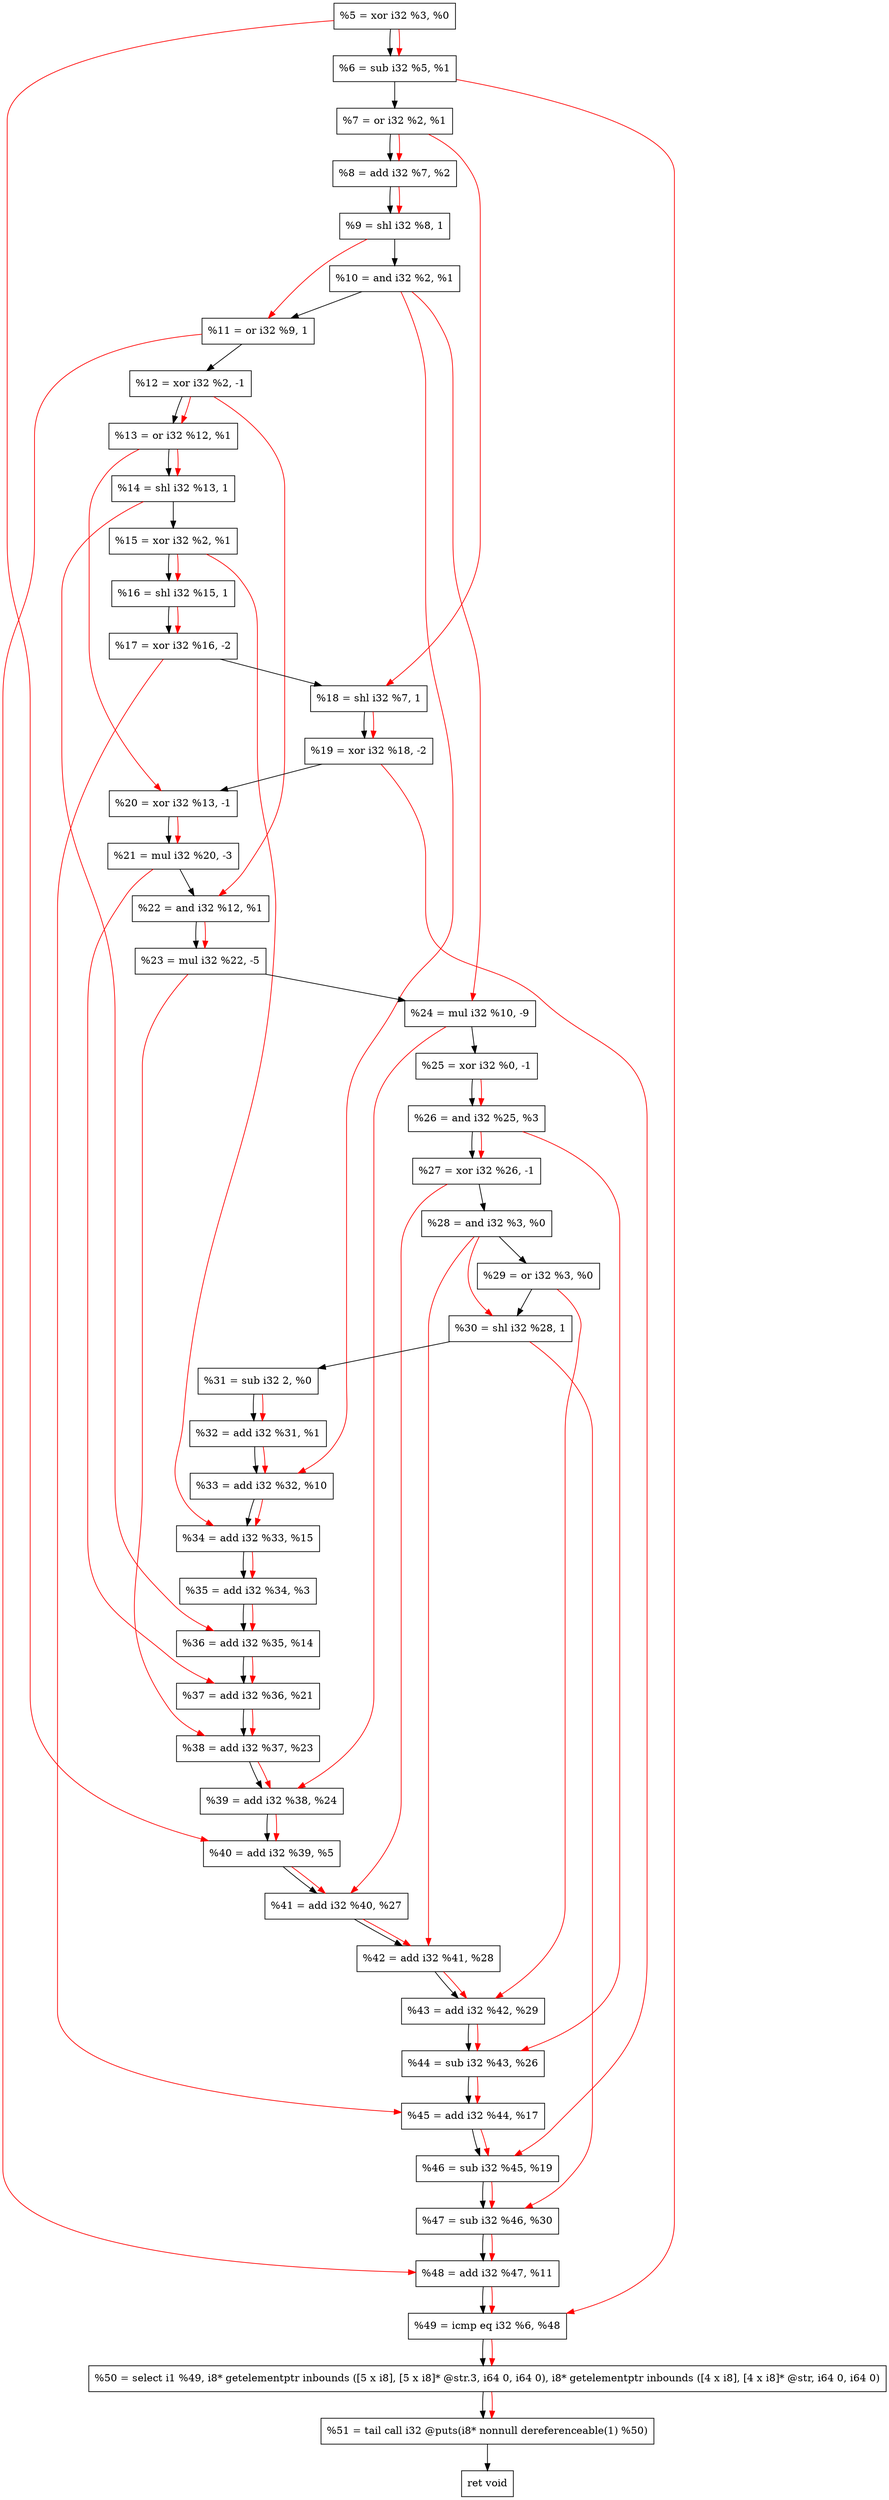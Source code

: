 digraph "DFG for'crackme' function" {
	Node0x2445710[shape=record, label="  %5 = xor i32 %3, %0"];
	Node0x2445780[shape=record, label="  %6 = sub i32 %5, %1"];
	Node0x24457f0[shape=record, label="  %7 = or i32 %2, %1"];
	Node0x2445860[shape=record, label="  %8 = add i32 %7, %2"];
	Node0x2445ee0[shape=record, label="  %9 = shl i32 %8, 1"];
	Node0x2445f50[shape=record, label="  %10 = and i32 %2, %1"];
	Node0x2445fc0[shape=record, label="  %11 = or i32 %9, 1"];
	Node0x2446060[shape=record, label="  %12 = xor i32 %2, -1"];
	Node0x24460d0[shape=record, label="  %13 = or i32 %12, %1"];
	Node0x2446140[shape=record, label="  %14 = shl i32 %13, 1"];
	Node0x24461b0[shape=record, label="  %15 = xor i32 %2, %1"];
	Node0x2446220[shape=record, label="  %16 = shl i32 %15, 1"];
	Node0x24462c0[shape=record, label="  %17 = xor i32 %16, -2"];
	Node0x2446330[shape=record, label="  %18 = shl i32 %7, 1"];
	Node0x24463a0[shape=record, label="  %19 = xor i32 %18, -2"];
	Node0x2446410[shape=record, label="  %20 = xor i32 %13, -1"];
	Node0x24464b0[shape=record, label="  %21 = mul i32 %20, -3"];
	Node0x2446520[shape=record, label="  %22 = and i32 %12, %1"];
	Node0x24465c0[shape=record, label="  %23 = mul i32 %22, -5"];
	Node0x2446660[shape=record, label="  %24 = mul i32 %10, -9"];
	Node0x24466d0[shape=record, label="  %25 = xor i32 %0, -1"];
	Node0x2446740[shape=record, label="  %26 = and i32 %25, %3"];
	Node0x24467b0[shape=record, label="  %27 = xor i32 %26, -1"];
	Node0x2446820[shape=record, label="  %28 = and i32 %3, %0"];
	Node0x2446890[shape=record, label="  %29 = or i32 %3, %0"];
	Node0x2446900[shape=record, label="  %30 = shl i32 %28, 1"];
	Node0x24469a0[shape=record, label="  %31 = sub i32 2, %0"];
	Node0x2446a10[shape=record, label="  %32 = add i32 %31, %1"];
	Node0x2446c90[shape=record, label="  %33 = add i32 %32, %10"];
	Node0x2446d00[shape=record, label="  %34 = add i32 %33, %15"];
	Node0x2446d70[shape=record, label="  %35 = add i32 %34, %3"];
	Node0x2446de0[shape=record, label="  %36 = add i32 %35, %14"];
	Node0x2446e50[shape=record, label="  %37 = add i32 %36, %21"];
	Node0x2446ec0[shape=record, label="  %38 = add i32 %37, %23"];
	Node0x2446f30[shape=record, label="  %39 = add i32 %38, %24"];
	Node0x2446fa0[shape=record, label="  %40 = add i32 %39, %5"];
	Node0x2447010[shape=record, label="  %41 = add i32 %40, %27"];
	Node0x2447080[shape=record, label="  %42 = add i32 %41, %28"];
	Node0x24470f0[shape=record, label="  %43 = add i32 %42, %29"];
	Node0x2447160[shape=record, label="  %44 = sub i32 %43, %26"];
	Node0x24471d0[shape=record, label="  %45 = add i32 %44, %17"];
	Node0x2447240[shape=record, label="  %46 = sub i32 %45, %19"];
	Node0x24472b0[shape=record, label="  %47 = sub i32 %46, %30"];
	Node0x2447320[shape=record, label="  %48 = add i32 %47, %11"];
	Node0x2447390[shape=record, label="  %49 = icmp eq i32 %6, %48"];
	Node0x23e6268[shape=record, label="  %50 = select i1 %49, i8* getelementptr inbounds ([5 x i8], [5 x i8]* @str.3, i64 0, i64 0), i8* getelementptr inbounds ([4 x i8], [4 x i8]* @str, i64 0, i64 0)"];
	Node0x2447830[shape=record, label="  %51 = tail call i32 @puts(i8* nonnull dereferenceable(1) %50)"];
	Node0x2447880[shape=record, label="  ret void"];
	Node0x2445710 -> Node0x2445780;
	Node0x2445780 -> Node0x24457f0;
	Node0x24457f0 -> Node0x2445860;
	Node0x2445860 -> Node0x2445ee0;
	Node0x2445ee0 -> Node0x2445f50;
	Node0x2445f50 -> Node0x2445fc0;
	Node0x2445fc0 -> Node0x2446060;
	Node0x2446060 -> Node0x24460d0;
	Node0x24460d0 -> Node0x2446140;
	Node0x2446140 -> Node0x24461b0;
	Node0x24461b0 -> Node0x2446220;
	Node0x2446220 -> Node0x24462c0;
	Node0x24462c0 -> Node0x2446330;
	Node0x2446330 -> Node0x24463a0;
	Node0x24463a0 -> Node0x2446410;
	Node0x2446410 -> Node0x24464b0;
	Node0x24464b0 -> Node0x2446520;
	Node0x2446520 -> Node0x24465c0;
	Node0x24465c0 -> Node0x2446660;
	Node0x2446660 -> Node0x24466d0;
	Node0x24466d0 -> Node0x2446740;
	Node0x2446740 -> Node0x24467b0;
	Node0x24467b0 -> Node0x2446820;
	Node0x2446820 -> Node0x2446890;
	Node0x2446890 -> Node0x2446900;
	Node0x2446900 -> Node0x24469a0;
	Node0x24469a0 -> Node0x2446a10;
	Node0x2446a10 -> Node0x2446c90;
	Node0x2446c90 -> Node0x2446d00;
	Node0x2446d00 -> Node0x2446d70;
	Node0x2446d70 -> Node0x2446de0;
	Node0x2446de0 -> Node0x2446e50;
	Node0x2446e50 -> Node0x2446ec0;
	Node0x2446ec0 -> Node0x2446f30;
	Node0x2446f30 -> Node0x2446fa0;
	Node0x2446fa0 -> Node0x2447010;
	Node0x2447010 -> Node0x2447080;
	Node0x2447080 -> Node0x24470f0;
	Node0x24470f0 -> Node0x2447160;
	Node0x2447160 -> Node0x24471d0;
	Node0x24471d0 -> Node0x2447240;
	Node0x2447240 -> Node0x24472b0;
	Node0x24472b0 -> Node0x2447320;
	Node0x2447320 -> Node0x2447390;
	Node0x2447390 -> Node0x23e6268;
	Node0x23e6268 -> Node0x2447830;
	Node0x2447830 -> Node0x2447880;
edge [color=red]
	Node0x2445710 -> Node0x2445780;
	Node0x24457f0 -> Node0x2445860;
	Node0x2445860 -> Node0x2445ee0;
	Node0x2445ee0 -> Node0x2445fc0;
	Node0x2446060 -> Node0x24460d0;
	Node0x24460d0 -> Node0x2446140;
	Node0x24461b0 -> Node0x2446220;
	Node0x2446220 -> Node0x24462c0;
	Node0x24457f0 -> Node0x2446330;
	Node0x2446330 -> Node0x24463a0;
	Node0x24460d0 -> Node0x2446410;
	Node0x2446410 -> Node0x24464b0;
	Node0x2446060 -> Node0x2446520;
	Node0x2446520 -> Node0x24465c0;
	Node0x2445f50 -> Node0x2446660;
	Node0x24466d0 -> Node0x2446740;
	Node0x2446740 -> Node0x24467b0;
	Node0x2446820 -> Node0x2446900;
	Node0x24469a0 -> Node0x2446a10;
	Node0x2446a10 -> Node0x2446c90;
	Node0x2445f50 -> Node0x2446c90;
	Node0x2446c90 -> Node0x2446d00;
	Node0x24461b0 -> Node0x2446d00;
	Node0x2446d00 -> Node0x2446d70;
	Node0x2446d70 -> Node0x2446de0;
	Node0x2446140 -> Node0x2446de0;
	Node0x2446de0 -> Node0x2446e50;
	Node0x24464b0 -> Node0x2446e50;
	Node0x2446e50 -> Node0x2446ec0;
	Node0x24465c0 -> Node0x2446ec0;
	Node0x2446ec0 -> Node0x2446f30;
	Node0x2446660 -> Node0x2446f30;
	Node0x2446f30 -> Node0x2446fa0;
	Node0x2445710 -> Node0x2446fa0;
	Node0x2446fa0 -> Node0x2447010;
	Node0x24467b0 -> Node0x2447010;
	Node0x2447010 -> Node0x2447080;
	Node0x2446820 -> Node0x2447080;
	Node0x2447080 -> Node0x24470f0;
	Node0x2446890 -> Node0x24470f0;
	Node0x24470f0 -> Node0x2447160;
	Node0x2446740 -> Node0x2447160;
	Node0x2447160 -> Node0x24471d0;
	Node0x24462c0 -> Node0x24471d0;
	Node0x24471d0 -> Node0x2447240;
	Node0x24463a0 -> Node0x2447240;
	Node0x2447240 -> Node0x24472b0;
	Node0x2446900 -> Node0x24472b0;
	Node0x24472b0 -> Node0x2447320;
	Node0x2445fc0 -> Node0x2447320;
	Node0x2445780 -> Node0x2447390;
	Node0x2447320 -> Node0x2447390;
	Node0x2447390 -> Node0x23e6268;
	Node0x23e6268 -> Node0x2447830;
}
